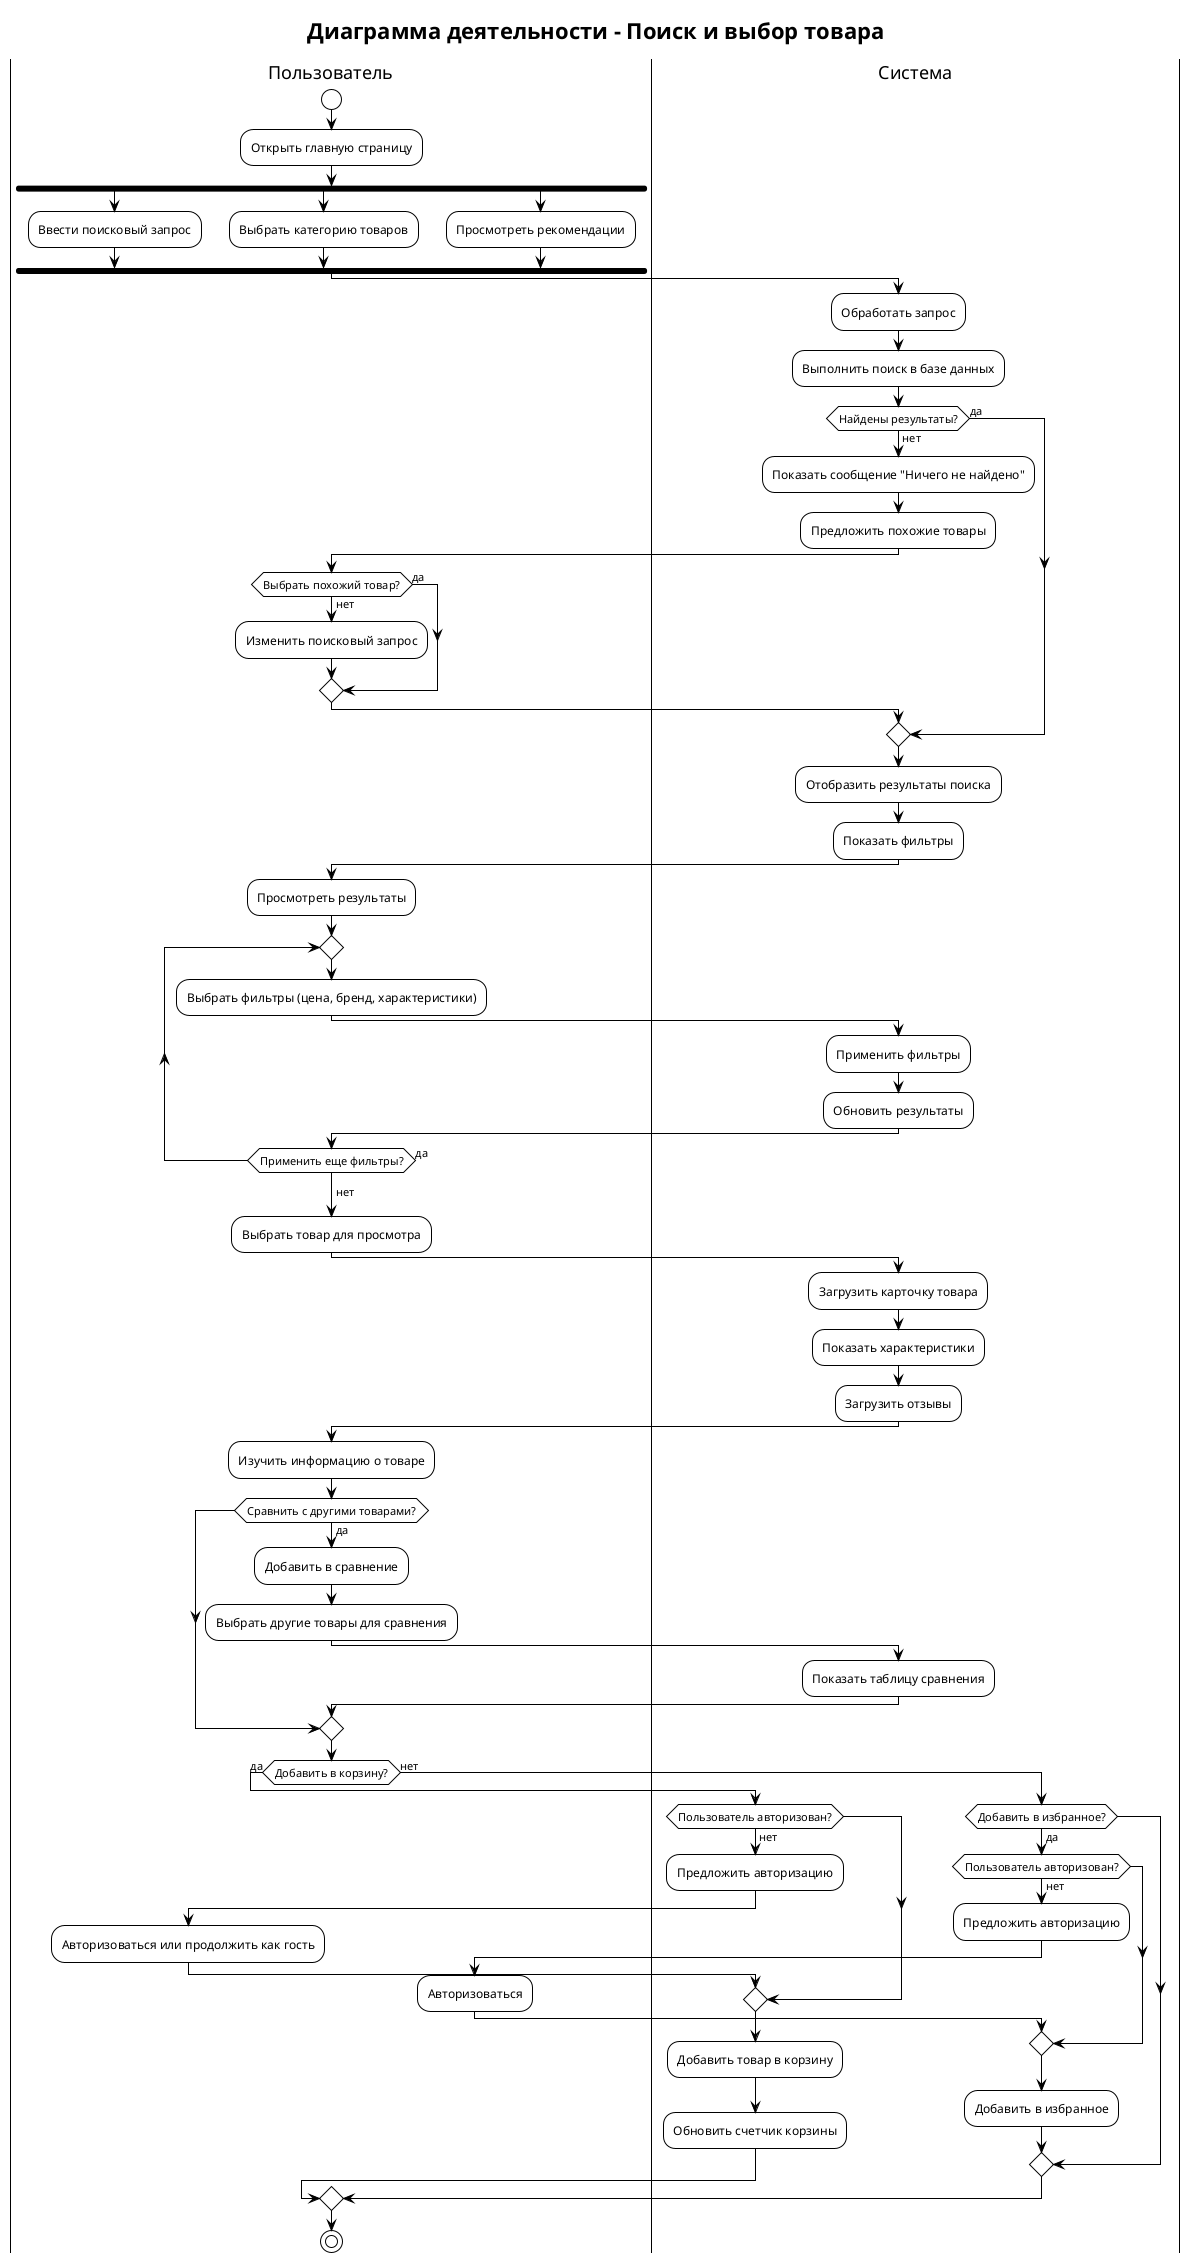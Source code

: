 @startuml ActivityDiagram_ProductSearch
!theme plain
title Диаграмма деятельности - Поиск и выбор товара

|Пользователь|
start
:Открыть главную страницу;

fork
  :Ввести поисковый запрос;
fork again
  :Выбрать категорию товаров;
fork again
  :Просмотреть рекомендации;
end fork

|Система|
:Обработать запрос;
:Выполнить поиск в базе данных;

if (Найдены результаты?) then (нет)
  :Показать сообщение "Ничего не найдено";
  :Предложить похожие товары;
  |Пользователь|
  if (Выбрать похожий товар?) then (нет)
    :Изменить поисковый запрос;
    |Система|
  else (да)
  endif
else (да)
endif

|Система|
:Отобразить результаты поиска;
:Показать фильтры;

|Пользователь|
:Просмотреть результаты;

repeat
  :Выбрать фильтры (цена, бренд, характеристики);
  |Система|
  :Применить фильтры;
  :Обновить результаты;
  |Пользователь|
repeat while (Применить еще фильтры?) is (да)
-> нет;

:Выбрать товар для просмотра;

|Система|
:Загрузить карточку товара;
:Показать характеристики;
:Загрузить отзывы;

|Пользователь|
:Изучить информацию о товаре;

if (Сравнить с другими товарами?) then (да)
  :Добавить в сравнение;
  :Выбрать другие товары для сравнения;
  |Система|
  :Показать таблицу сравнения;
  |Пользователь|
endif

if (Добавить в корзину?) then (да)
  |Система|
  if (Пользователь авторизован?) then (нет)
    :Предложить авторизацию;
    |Пользователь|
    :Авторизоваться или продолжить как гость;
    |Система|
  endif
  :Добавить товар в корзину;
  :Обновить счетчик корзины;
else (нет)
  if (Добавить в избранное?) then (да)
    |Система|
    if (Пользователь авторизован?) then (нет)
      :Предложить авторизацию;
      |Пользователь|
      :Авторизоваться;
      |Система|
    endif
    :Добавить в избранное;
  endif
endif

|Пользователь|
stop

@enduml
